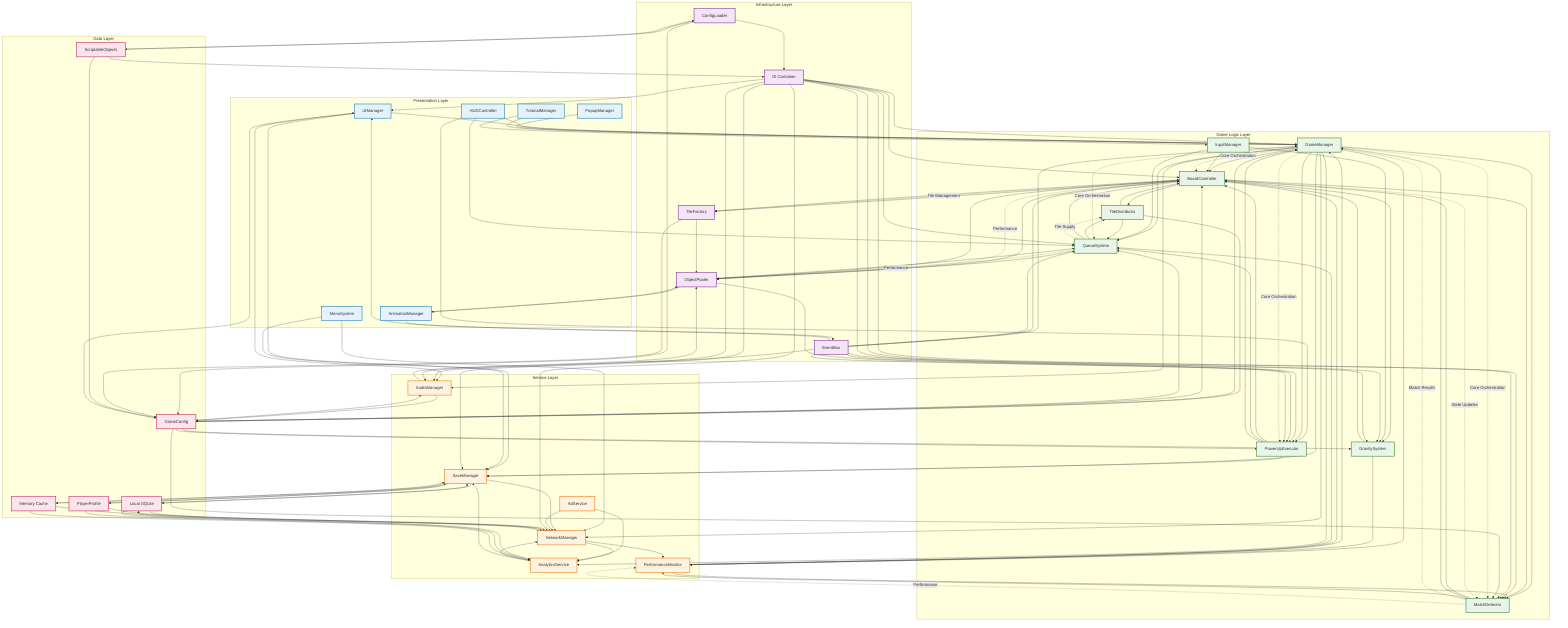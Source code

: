 graph TB
    subgraph "Presentation Layer"
        UI[UIManager]
        HUD[HUDController]
        MENU[MenuSystem]
        POPUP[PopupManager]
        TUTORIAL[TutorialManager]
        ANIMATION[AnimationManager]
    end
    
    subgraph "Game Logic Layer"
        GM[GameManager]
        BC[BoardController]
        IM[InputManager]
        QS[QueueSystem]
        MD[MatchDetector]
        GS[GravitySystem]
        PU[PowerUpExecutor]
        TD[TileDistributor]
    end
    
    subgraph "Service Layer"
        SM[SaveManager]
        AM[AudioManager]
        NM[NetworkManager]
        AS[AnalyticsService]
        AD[AdService]
        PM[PerformanceMonitor]
    end
    
    subgraph "Infrastructure Layer"
        DI[DI Container]
        OP[ObjectPooler]
        EB[EventBus]
        CL[ConfigLoader]
        FACTORY[TileFactory]
    end
    
    subgraph "Data Layer"
        SO[ScriptableObjects]
        DB[Local SQLite]
        PP[PlayerProfile]
        GC[GameConfig]
        CACHE[Memory Cache]
    end
    
    %% Presentation Layer Dependencies
    UI --> GM
    UI --> AM
    UI --> SM
    HUD --> GM
    HUD --> QS
    HUD --> PU
    MENU --> SM
    MENU --> NM
    POPUP --> GM
    TUTORIAL --> GM
    TUTORIAL --> IM
    ANIMATION --> EB
    ANIMATION --> OP
    
    %% Game Logic Layer Dependencies
    GM --> BC
    GM --> QS
    GM --> MD
    GM --> PU
    GM --> SM
    GM --> AM
    GM --> NM
    GM --> AS
    GM --> PM
    
    BC --> TD
    BC --> MD
    BC --> GS
    BC --> OP
    BC --> FACTORY
    
    IM --> GS
    IM --> QS
    IM --> BC
    
    QS --> TD
    QS --> BC
    QS --> OP
    
    MD --> BC
    MD --> GM
    MD --> PM
    
    GS --> BC
    GS --> PM
    
    PU --> BC
    PU --> QS
    PU --> GM
    PU --> SM
    
    TD --> QS
    TD --> BC
    TD --> GC
    
    %% Service Layer Dependencies
    SM --> DB
    SM --> PP
    SM --> CACHE
    SM --> NM
    
    AM --> OP
    AM --> GC
    
    NM --> DB
    NM --> AS
    NM --> PM
    
    AS --> NM
    AS --> SM
    
    AD --> NM
    AD --> AS
    
    PM --> GM
    PM --> BC
    PM --> QS
    PM --> MD
    
    %% Infrastructure Layer Dependencies
    DI --> GM
    DI --> BC
    DI --> QS
    DI --> MD
    DI --> GS
    DI --> PU
    DI --> UI
    DI --> SM
    DI --> AM
    DI --> NM
    
    OP --> BC
    OP --> QS
    OP --> PU
    OP --> ANIMATION
    
    EB --> GM
    EB --> BC
    EB --> QS
    EB --> MD
    EB --> GS
    EB --> PU
    EB --> UI
    EB --> AM
    
    CL --> SO
    CL --> GC
    CL --> DI
    
    FACTORY --> OP
    FACTORY --> BC
    FACTORY --> GC
    
    %% Data Layer Dependencies
    SO --> GC
    SO --> CL
    SO --> DI
    
    DB --> SM
    DB --> NM
    DB --> AS
    
    PP --> SM
    PP --> NM
    PP --> AS
    
    GC --> GM
    GC --> BC
    GC --> QS
    GC --> MD
    GC --> GS
    GC --> PU
    GC --> AM
    GC --> UI
    
    CACHE --> SM
    CACHE --> NM
    CACHE --> AS
    
    %% Critical Dependencies (Highlighted)
    GM -.->|"Core Orchestration"| BC
    GM -.->|"Core Orchestration"| QS
    GM -.->|"Core Orchestration"| MD
    GM -.->|"Core Orchestration"| PU
    
    BC -.->|"Tile Management"| FACTORY
    BC -.->|"Performance"| OP
    BC -.->|"State Updates"| MD
    
    QS -.->|"Tile Supply"| TD
    QS -.->|"Performance"| OP
    
    MD -.->|"Match Results"| GM
    MD -.->|"Performance"| PM
    
    %% Styling
    classDef presentation fill:#e3f2fd,stroke:#0277bd,stroke-width:2px
    classDef gameLogic fill:#e8f5e8,stroke:#2e7d32,stroke-width:2px
    classDef service fill:#fff3e0,stroke:#ef6c00,stroke-width:2px
    classDef infrastructure fill:#f3e5f5,stroke:#7b1fa2,stroke-width:2px
    classDef data fill:#fce4ec,stroke:#c2185b,stroke-width:2px
    
    class UI,HUD,MENU,POPUP,TUTORIAL,ANIMATION presentation
    class GM,BC,IM,QS,MD,GS,PU,TD gameLogic
    class SM,AM,NM,AS,AD,PM service
    class DI,OP,EB,CL,FACTORY infrastructure
    class SO,DB,PP,GC,CACHE data